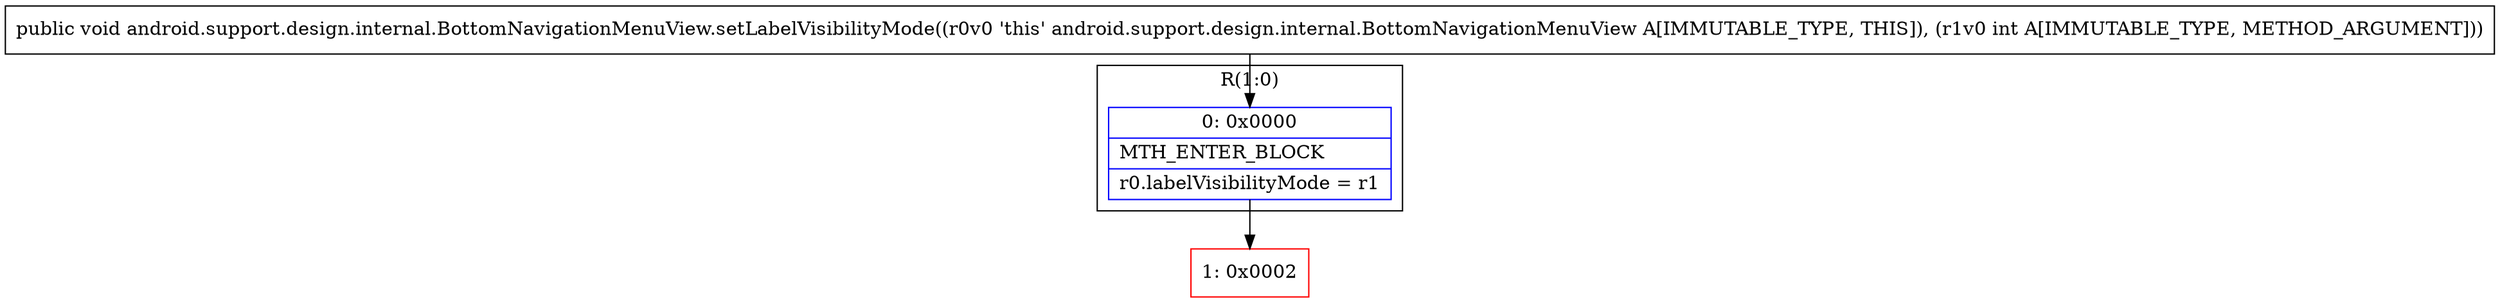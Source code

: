 digraph "CFG forandroid.support.design.internal.BottomNavigationMenuView.setLabelVisibilityMode(I)V" {
subgraph cluster_Region_294844732 {
label = "R(1:0)";
node [shape=record,color=blue];
Node_0 [shape=record,label="{0\:\ 0x0000|MTH_ENTER_BLOCK\l|r0.labelVisibilityMode = r1\l}"];
}
Node_1 [shape=record,color=red,label="{1\:\ 0x0002}"];
MethodNode[shape=record,label="{public void android.support.design.internal.BottomNavigationMenuView.setLabelVisibilityMode((r0v0 'this' android.support.design.internal.BottomNavigationMenuView A[IMMUTABLE_TYPE, THIS]), (r1v0 int A[IMMUTABLE_TYPE, METHOD_ARGUMENT])) }"];
MethodNode -> Node_0;
Node_0 -> Node_1;
}

